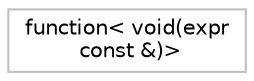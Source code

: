 digraph "Graphical Class Hierarchy"
{
 // LATEX_PDF_SIZE
  edge [fontname="Helvetica",fontsize="10",labelfontname="Helvetica",labelfontsize="10"];
  node [fontname="Helvetica",fontsize="10",shape=record];
  rankdir="LR";
  Node0 [label="function\< void(expr\l const &)\>",height=0.2,width=0.4,color="grey75", fillcolor="white", style="filled",tooltip=" "];
}
